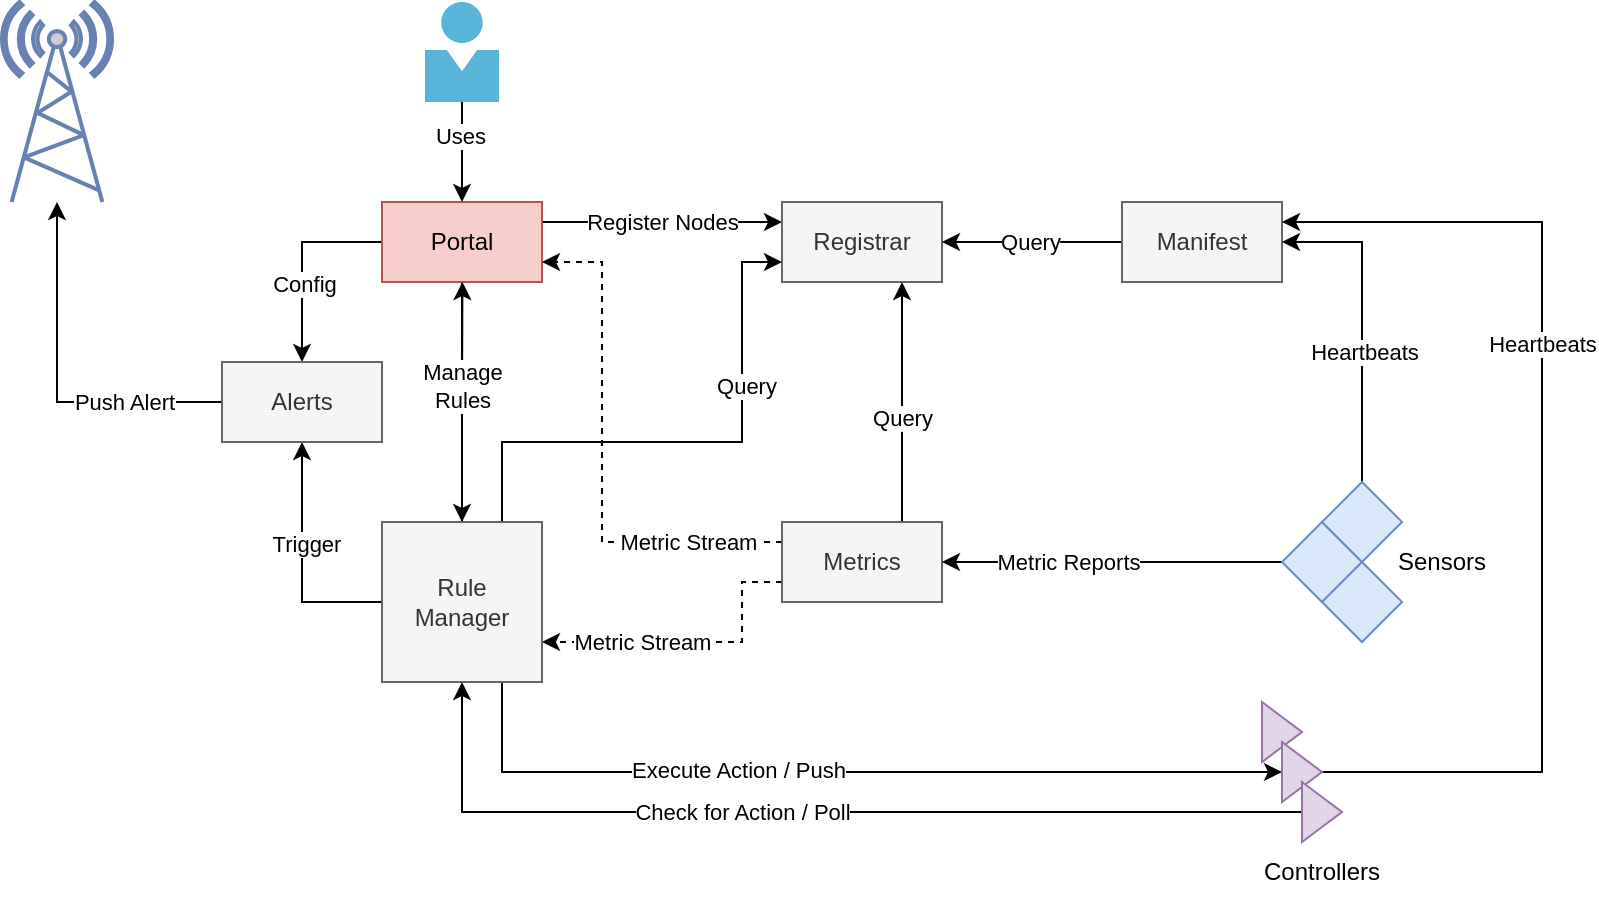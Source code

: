 <mxfile version="20.2.7" type="device"><diagram id="Y7ikIOxuQwRF4eJHD17Y" name="Page-1"><mxGraphModel dx="926" dy="539" grid="1" gridSize="10" guides="1" tooltips="1" connect="1" arrows="1" fold="1" page="1" pageScale="1" pageWidth="850" pageHeight="1100" math="0" shadow="0"><root><mxCell id="0"/><mxCell id="1" parent="0"/><mxCell id="i07k7M9vZDyP62yZJnJe-27" style="edgeStyle=orthogonalEdgeStyle;rounded=0;orthogonalLoop=1;jettySize=auto;html=1;exitX=0;exitY=0.5;exitDx=0;exitDy=0;entryX=0.5;entryY=0;entryDx=0;entryDy=0;" edge="1" parent="1" source="i07k7M9vZDyP62yZJnJe-1" target="i07k7M9vZDyP62yZJnJe-26"><mxGeometry relative="1" as="geometry"/></mxCell><mxCell id="i07k7M9vZDyP62yZJnJe-28" value="Config" style="edgeLabel;html=1;align=center;verticalAlign=middle;resizable=0;points=[];" vertex="1" connectable="0" parent="i07k7M9vZDyP62yZJnJe-27"><mxGeometry x="0.22" y="1" relative="1" as="geometry"><mxPoint as="offset"/></mxGeometry></mxCell><mxCell id="i07k7M9vZDyP62yZJnJe-29" style="edgeStyle=orthogonalEdgeStyle;rounded=0;orthogonalLoop=1;jettySize=auto;html=1;exitX=0.5;exitY=1;exitDx=0;exitDy=0;entryX=0.5;entryY=0;entryDx=0;entryDy=0;" edge="1" parent="1" source="i07k7M9vZDyP62yZJnJe-1" target="i07k7M9vZDyP62yZJnJe-5"><mxGeometry relative="1" as="geometry"/></mxCell><mxCell id="i07k7M9vZDyP62yZJnJe-41" style="edgeStyle=orthogonalEdgeStyle;rounded=0;orthogonalLoop=1;jettySize=auto;html=1;exitX=1;exitY=0.25;exitDx=0;exitDy=0;entryX=0;entryY=0.25;entryDx=0;entryDy=0;" edge="1" parent="1" source="i07k7M9vZDyP62yZJnJe-1" target="i07k7M9vZDyP62yZJnJe-2"><mxGeometry relative="1" as="geometry"/></mxCell><mxCell id="i07k7M9vZDyP62yZJnJe-42" value="Register Nodes" style="edgeLabel;html=1;align=center;verticalAlign=middle;resizable=0;points=[];" vertex="1" connectable="0" parent="i07k7M9vZDyP62yZJnJe-41"><mxGeometry x="-0.393" y="2" relative="1" as="geometry"><mxPoint x="23" y="2" as="offset"/></mxGeometry></mxCell><mxCell id="i07k7M9vZDyP62yZJnJe-1" value="Portal" style="rounded=0;whiteSpace=wrap;html=1;fillColor=#f8cecc;strokeColor=#b85450;" vertex="1" parent="1"><mxGeometry x="220" y="260" width="80" height="40" as="geometry"/></mxCell><mxCell id="i07k7M9vZDyP62yZJnJe-2" value="Registrar" style="rounded=0;whiteSpace=wrap;html=1;fillColor=#f5f5f5;fontColor=#333333;strokeColor=#666666;" vertex="1" parent="1"><mxGeometry x="420" y="260" width="80" height="40" as="geometry"/></mxCell><mxCell id="i07k7M9vZDyP62yZJnJe-23" style="edgeStyle=orthogonalEdgeStyle;rounded=0;orthogonalLoop=1;jettySize=auto;html=1;exitX=0;exitY=0.5;exitDx=0;exitDy=0;entryX=1;entryY=0.5;entryDx=0;entryDy=0;" edge="1" parent="1" source="i07k7M9vZDyP62yZJnJe-3" target="i07k7M9vZDyP62yZJnJe-2"><mxGeometry relative="1" as="geometry"/></mxCell><mxCell id="i07k7M9vZDyP62yZJnJe-24" value="Query" style="edgeLabel;html=1;align=center;verticalAlign=middle;resizable=0;points=[];" vertex="1" connectable="0" parent="i07k7M9vZDyP62yZJnJe-23"><mxGeometry x="0.202" y="2" relative="1" as="geometry"><mxPoint x="8" y="-2" as="offset"/></mxGeometry></mxCell><mxCell id="i07k7M9vZDyP62yZJnJe-3" value="Manifest" style="rounded=0;whiteSpace=wrap;html=1;fillColor=#f5f5f5;fontColor=#333333;strokeColor=#666666;" vertex="1" parent="1"><mxGeometry x="590" y="260" width="80" height="40" as="geometry"/></mxCell><mxCell id="i07k7M9vZDyP62yZJnJe-22" style="edgeStyle=orthogonalEdgeStyle;rounded=0;orthogonalLoop=1;jettySize=auto;html=1;exitX=0.75;exitY=0;exitDx=0;exitDy=0;entryX=0.75;entryY=1;entryDx=0;entryDy=0;" edge="1" parent="1" source="i07k7M9vZDyP62yZJnJe-4" target="i07k7M9vZDyP62yZJnJe-2"><mxGeometry relative="1" as="geometry"/></mxCell><mxCell id="i07k7M9vZDyP62yZJnJe-25" value="Query" style="edgeLabel;html=1;align=center;verticalAlign=middle;resizable=0;points=[];" vertex="1" connectable="0" parent="i07k7M9vZDyP62yZJnJe-22"><mxGeometry x="-0.129" relative="1" as="geometry"><mxPoint as="offset"/></mxGeometry></mxCell><mxCell id="i07k7M9vZDyP62yZJnJe-36" style="edgeStyle=orthogonalEdgeStyle;rounded=0;orthogonalLoop=1;jettySize=auto;html=1;exitX=0;exitY=0.25;exitDx=0;exitDy=0;entryX=1;entryY=0.75;entryDx=0;entryDy=0;dashed=1;" edge="1" parent="1" source="i07k7M9vZDyP62yZJnJe-4" target="i07k7M9vZDyP62yZJnJe-1"><mxGeometry relative="1" as="geometry"><Array as="points"><mxPoint x="330" y="430"/><mxPoint x="330" y="290"/></Array></mxGeometry></mxCell><mxCell id="i07k7M9vZDyP62yZJnJe-40" value="Metric Stream" style="edgeLabel;html=1;align=center;verticalAlign=middle;resizable=0;points=[];" vertex="1" connectable="0" parent="i07k7M9vZDyP62yZJnJe-36"><mxGeometry x="-0.419" relative="1" as="geometry"><mxPoint x="28" as="offset"/></mxGeometry></mxCell><mxCell id="i07k7M9vZDyP62yZJnJe-38" style="edgeStyle=orthogonalEdgeStyle;rounded=0;orthogonalLoop=1;jettySize=auto;html=1;exitX=0;exitY=0.75;exitDx=0;exitDy=0;entryX=1;entryY=0.75;entryDx=0;entryDy=0;dashed=1;" edge="1" parent="1" source="i07k7M9vZDyP62yZJnJe-4" target="i07k7M9vZDyP62yZJnJe-5"><mxGeometry relative="1" as="geometry"><Array as="points"><mxPoint x="400" y="450"/><mxPoint x="400" y="480"/></Array></mxGeometry></mxCell><mxCell id="i07k7M9vZDyP62yZJnJe-39" value="Metric Stream" style="edgeLabel;html=1;align=center;verticalAlign=middle;resizable=0;points=[];" vertex="1" connectable="0" parent="i07k7M9vZDyP62yZJnJe-38"><mxGeometry x="0.469" y="-1" relative="1" as="geometry"><mxPoint x="10" y="1" as="offset"/></mxGeometry></mxCell><mxCell id="i07k7M9vZDyP62yZJnJe-4" value="Metrics" style="rounded=0;whiteSpace=wrap;html=1;fillColor=#f5f5f5;fontColor=#333333;strokeColor=#666666;" vertex="1" parent="1"><mxGeometry x="420" y="420" width="80" height="40" as="geometry"/></mxCell><mxCell id="i07k7M9vZDyP62yZJnJe-32" style="edgeStyle=orthogonalEdgeStyle;rounded=0;orthogonalLoop=1;jettySize=auto;html=1;exitX=0.5;exitY=0;exitDx=0;exitDy=0;" edge="1" parent="1" source="i07k7M9vZDyP62yZJnJe-5"><mxGeometry relative="1" as="geometry"><mxPoint x="260.207" y="300" as="targetPoint"/></mxGeometry></mxCell><mxCell id="i07k7M9vZDyP62yZJnJe-33" value="Manage&lt;br&gt;Rules" style="edgeLabel;html=1;align=center;verticalAlign=middle;resizable=0;points=[];" vertex="1" connectable="0" parent="i07k7M9vZDyP62yZJnJe-32"><mxGeometry x="0.134" y="1" relative="1" as="geometry"><mxPoint as="offset"/></mxGeometry></mxCell><mxCell id="i07k7M9vZDyP62yZJnJe-34" style="edgeStyle=orthogonalEdgeStyle;rounded=0;orthogonalLoop=1;jettySize=auto;html=1;exitX=0.75;exitY=0;exitDx=0;exitDy=0;entryX=0;entryY=0.75;entryDx=0;entryDy=0;" edge="1" parent="1" source="i07k7M9vZDyP62yZJnJe-5" target="i07k7M9vZDyP62yZJnJe-2"><mxGeometry relative="1" as="geometry"><Array as="points"><mxPoint x="280" y="380"/><mxPoint x="400" y="380"/><mxPoint x="400" y="290"/></Array></mxGeometry></mxCell><mxCell id="i07k7M9vZDyP62yZJnJe-35" value="Query" style="edgeLabel;html=1;align=center;verticalAlign=middle;resizable=0;points=[];" vertex="1" connectable="0" parent="i07k7M9vZDyP62yZJnJe-34"><mxGeometry x="0.393" y="-2" relative="1" as="geometry"><mxPoint as="offset"/></mxGeometry></mxCell><mxCell id="i07k7M9vZDyP62yZJnJe-43" style="edgeStyle=orthogonalEdgeStyle;rounded=0;orthogonalLoop=1;jettySize=auto;html=1;exitX=0;exitY=0.5;exitDx=0;exitDy=0;entryX=0.5;entryY=1;entryDx=0;entryDy=0;" edge="1" parent="1" source="i07k7M9vZDyP62yZJnJe-5" target="i07k7M9vZDyP62yZJnJe-26"><mxGeometry relative="1" as="geometry"/></mxCell><mxCell id="i07k7M9vZDyP62yZJnJe-44" value="Trigger" style="edgeLabel;html=1;align=center;verticalAlign=middle;resizable=0;points=[];" vertex="1" connectable="0" parent="i07k7M9vZDyP62yZJnJe-43"><mxGeometry x="0.147" y="-2" relative="1" as="geometry"><mxPoint as="offset"/></mxGeometry></mxCell><mxCell id="i07k7M9vZDyP62yZJnJe-45" style="edgeStyle=orthogonalEdgeStyle;rounded=0;orthogonalLoop=1;jettySize=auto;html=1;exitX=0.75;exitY=1;exitDx=0;exitDy=0;entryX=0;entryY=0.5;entryDx=0;entryDy=0;" edge="1" parent="1" source="i07k7M9vZDyP62yZJnJe-5" target="i07k7M9vZDyP62yZJnJe-7"><mxGeometry relative="1" as="geometry"><Array as="points"><mxPoint x="280" y="545"/></Array></mxGeometry></mxCell><mxCell id="i07k7M9vZDyP62yZJnJe-46" value="Execute Action / Push" style="edgeLabel;html=1;align=center;verticalAlign=middle;resizable=0;points=[];" vertex="1" connectable="0" parent="i07k7M9vZDyP62yZJnJe-45"><mxGeometry x="-0.251" y="1" relative="1" as="geometry"><mxPoint as="offset"/></mxGeometry></mxCell><mxCell id="i07k7M9vZDyP62yZJnJe-5" value="Rule&lt;br&gt;Manager" style="rounded=0;whiteSpace=wrap;html=1;fillColor=#f5f5f5;fontColor=#333333;strokeColor=#666666;" vertex="1" parent="1"><mxGeometry x="220" y="420" width="80" height="80" as="geometry"/></mxCell><mxCell id="i07k7M9vZDyP62yZJnJe-6" value="" style="triangle;whiteSpace=wrap;html=1;fillColor=#e1d5e7;strokeColor=#9673a6;" vertex="1" parent="1"><mxGeometry x="660" y="510" width="20" height="30" as="geometry"/></mxCell><mxCell id="i07k7M9vZDyP62yZJnJe-19" style="edgeStyle=orthogonalEdgeStyle;rounded=0;orthogonalLoop=1;jettySize=auto;html=1;exitX=1;exitY=0.5;exitDx=0;exitDy=0;entryX=1;entryY=0.25;entryDx=0;entryDy=0;" edge="1" parent="1" source="i07k7M9vZDyP62yZJnJe-7" target="i07k7M9vZDyP62yZJnJe-3"><mxGeometry relative="1" as="geometry"><Array as="points"><mxPoint x="800" y="545"/><mxPoint x="800" y="270"/></Array></mxGeometry></mxCell><mxCell id="i07k7M9vZDyP62yZJnJe-21" value="Heartbeats" style="edgeLabel;html=1;align=center;verticalAlign=middle;resizable=0;points=[];" vertex="1" connectable="0" parent="i07k7M9vZDyP62yZJnJe-19"><mxGeometry x="0.295" relative="1" as="geometry"><mxPoint y="9" as="offset"/></mxGeometry></mxCell><mxCell id="i07k7M9vZDyP62yZJnJe-7" value="" style="triangle;whiteSpace=wrap;html=1;fillColor=#e1d5e7;strokeColor=#9673a6;" vertex="1" parent="1"><mxGeometry x="670" y="530" width="20" height="30" as="geometry"/></mxCell><mxCell id="i07k7M9vZDyP62yZJnJe-47" style="edgeStyle=orthogonalEdgeStyle;rounded=0;orthogonalLoop=1;jettySize=auto;html=1;exitX=0;exitY=0.5;exitDx=0;exitDy=0;entryX=0.5;entryY=1;entryDx=0;entryDy=0;" edge="1" parent="1" source="i07k7M9vZDyP62yZJnJe-8" target="i07k7M9vZDyP62yZJnJe-5"><mxGeometry relative="1" as="geometry"/></mxCell><mxCell id="i07k7M9vZDyP62yZJnJe-48" value="Check for Action / Poll" style="edgeLabel;html=1;align=center;verticalAlign=middle;resizable=0;points=[];" vertex="1" connectable="0" parent="i07k7M9vZDyP62yZJnJe-47"><mxGeometry x="0.22" y="2" relative="1" as="geometry"><mxPoint x="16" y="-2" as="offset"/></mxGeometry></mxCell><mxCell id="i07k7M9vZDyP62yZJnJe-8" value="" style="triangle;whiteSpace=wrap;html=1;fillColor=#e1d5e7;strokeColor=#9673a6;" vertex="1" parent="1"><mxGeometry x="680" y="550" width="20" height="30" as="geometry"/></mxCell><mxCell id="i07k7M9vZDyP62yZJnJe-9" value="Controllers" style="text;html=1;strokeColor=none;fillColor=none;align=center;verticalAlign=middle;whiteSpace=wrap;rounded=0;" vertex="1" parent="1"><mxGeometry x="660" y="580" width="60" height="30" as="geometry"/></mxCell><mxCell id="i07k7M9vZDyP62yZJnJe-17" style="edgeStyle=orthogonalEdgeStyle;rounded=0;orthogonalLoop=1;jettySize=auto;html=1;exitX=0;exitY=0.5;exitDx=0;exitDy=0;entryX=1;entryY=0.5;entryDx=0;entryDy=0;" edge="1" parent="1" source="i07k7M9vZDyP62yZJnJe-10" target="i07k7M9vZDyP62yZJnJe-4"><mxGeometry relative="1" as="geometry"/></mxCell><mxCell id="i07k7M9vZDyP62yZJnJe-18" value="Metric Reports" style="edgeLabel;html=1;align=center;verticalAlign=middle;resizable=0;points=[];" vertex="1" connectable="0" parent="i07k7M9vZDyP62yZJnJe-17"><mxGeometry x="0.256" relative="1" as="geometry"><mxPoint as="offset"/></mxGeometry></mxCell><mxCell id="i07k7M9vZDyP62yZJnJe-10" value="" style="rhombus;whiteSpace=wrap;html=1;fillColor=#dae8fc;strokeColor=#6c8ebf;" vertex="1" parent="1"><mxGeometry x="670" y="420" width="40" height="40" as="geometry"/></mxCell><mxCell id="i07k7M9vZDyP62yZJnJe-11" value="" style="rhombus;whiteSpace=wrap;html=1;fillColor=#dae8fc;strokeColor=#6c8ebf;" vertex="1" parent="1"><mxGeometry x="690" y="440" width="40" height="40" as="geometry"/></mxCell><mxCell id="i07k7M9vZDyP62yZJnJe-15" style="edgeStyle=orthogonalEdgeStyle;rounded=0;orthogonalLoop=1;jettySize=auto;html=1;exitX=0.5;exitY=0;exitDx=0;exitDy=0;entryX=1;entryY=0.5;entryDx=0;entryDy=0;" edge="1" parent="1" source="i07k7M9vZDyP62yZJnJe-12" target="i07k7M9vZDyP62yZJnJe-3"><mxGeometry relative="1" as="geometry"/></mxCell><mxCell id="i07k7M9vZDyP62yZJnJe-16" value="Heartbeats" style="edgeLabel;html=1;align=center;verticalAlign=middle;resizable=0;points=[];" vertex="1" connectable="0" parent="i07k7M9vZDyP62yZJnJe-15"><mxGeometry x="-0.185" y="-1" relative="1" as="geometry"><mxPoint as="offset"/></mxGeometry></mxCell><mxCell id="i07k7M9vZDyP62yZJnJe-12" value="" style="rhombus;whiteSpace=wrap;html=1;fillColor=#dae8fc;strokeColor=#6c8ebf;" vertex="1" parent="1"><mxGeometry x="690" y="400" width="40" height="40" as="geometry"/></mxCell><mxCell id="i07k7M9vZDyP62yZJnJe-13" value="Sensors" style="text;html=1;strokeColor=none;fillColor=none;align=center;verticalAlign=middle;whiteSpace=wrap;rounded=0;" vertex="1" parent="1"><mxGeometry x="720" y="425" width="60" height="30" as="geometry"/></mxCell><mxCell id="i07k7M9vZDyP62yZJnJe-51" style="edgeStyle=orthogonalEdgeStyle;rounded=0;orthogonalLoop=1;jettySize=auto;html=1;exitX=0;exitY=0.5;exitDx=0;exitDy=0;" edge="1" parent="1" source="i07k7M9vZDyP62yZJnJe-26" target="i07k7M9vZDyP62yZJnJe-49"><mxGeometry relative="1" as="geometry"/></mxCell><mxCell id="i07k7M9vZDyP62yZJnJe-52" value="Push Alert" style="edgeLabel;html=1;align=center;verticalAlign=middle;resizable=0;points=[];" vertex="1" connectable="0" parent="i07k7M9vZDyP62yZJnJe-51"><mxGeometry x="-0.369" y="2" relative="1" as="geometry"><mxPoint x="8" y="-2" as="offset"/></mxGeometry></mxCell><mxCell id="i07k7M9vZDyP62yZJnJe-26" value="Alerts" style="rounded=0;whiteSpace=wrap;html=1;fillColor=#f5f5f5;fontColor=#333333;strokeColor=#666666;" vertex="1" parent="1"><mxGeometry x="140" y="340" width="80" height="40" as="geometry"/></mxCell><mxCell id="i07k7M9vZDyP62yZJnJe-49" value="" style="fontColor=#0066CC;verticalAlign=top;verticalLabelPosition=bottom;labelPosition=center;align=center;html=1;outlineConnect=0;fillColor=#CCCCCC;strokeColor=#6881B3;gradientColor=none;gradientDirection=north;strokeWidth=2;shape=mxgraph.networks.radio_tower;" vertex="1" parent="1"><mxGeometry x="30" y="160" width="55" height="100" as="geometry"/></mxCell><mxCell id="i07k7M9vZDyP62yZJnJe-54" value="" style="edgeStyle=orthogonalEdgeStyle;rounded=0;orthogonalLoop=1;jettySize=auto;html=1;" edge="1" parent="1" source="i07k7M9vZDyP62yZJnJe-53" target="i07k7M9vZDyP62yZJnJe-1"><mxGeometry relative="1" as="geometry"/></mxCell><mxCell id="i07k7M9vZDyP62yZJnJe-55" value="Uses" style="edgeLabel;html=1;align=center;verticalAlign=middle;resizable=0;points=[];" vertex="1" connectable="0" parent="i07k7M9vZDyP62yZJnJe-54"><mxGeometry x="-0.312" y="-1" relative="1" as="geometry"><mxPoint as="offset"/></mxGeometry></mxCell><mxCell id="i07k7M9vZDyP62yZJnJe-53" value="" style="sketch=0;aspect=fixed;html=1;points=[];align=center;image;fontSize=12;image=img/lib/mscae/Person.svg;" vertex="1" parent="1"><mxGeometry x="241.5" y="160" width="37" height="50" as="geometry"/></mxCell></root></mxGraphModel></diagram></mxfile>